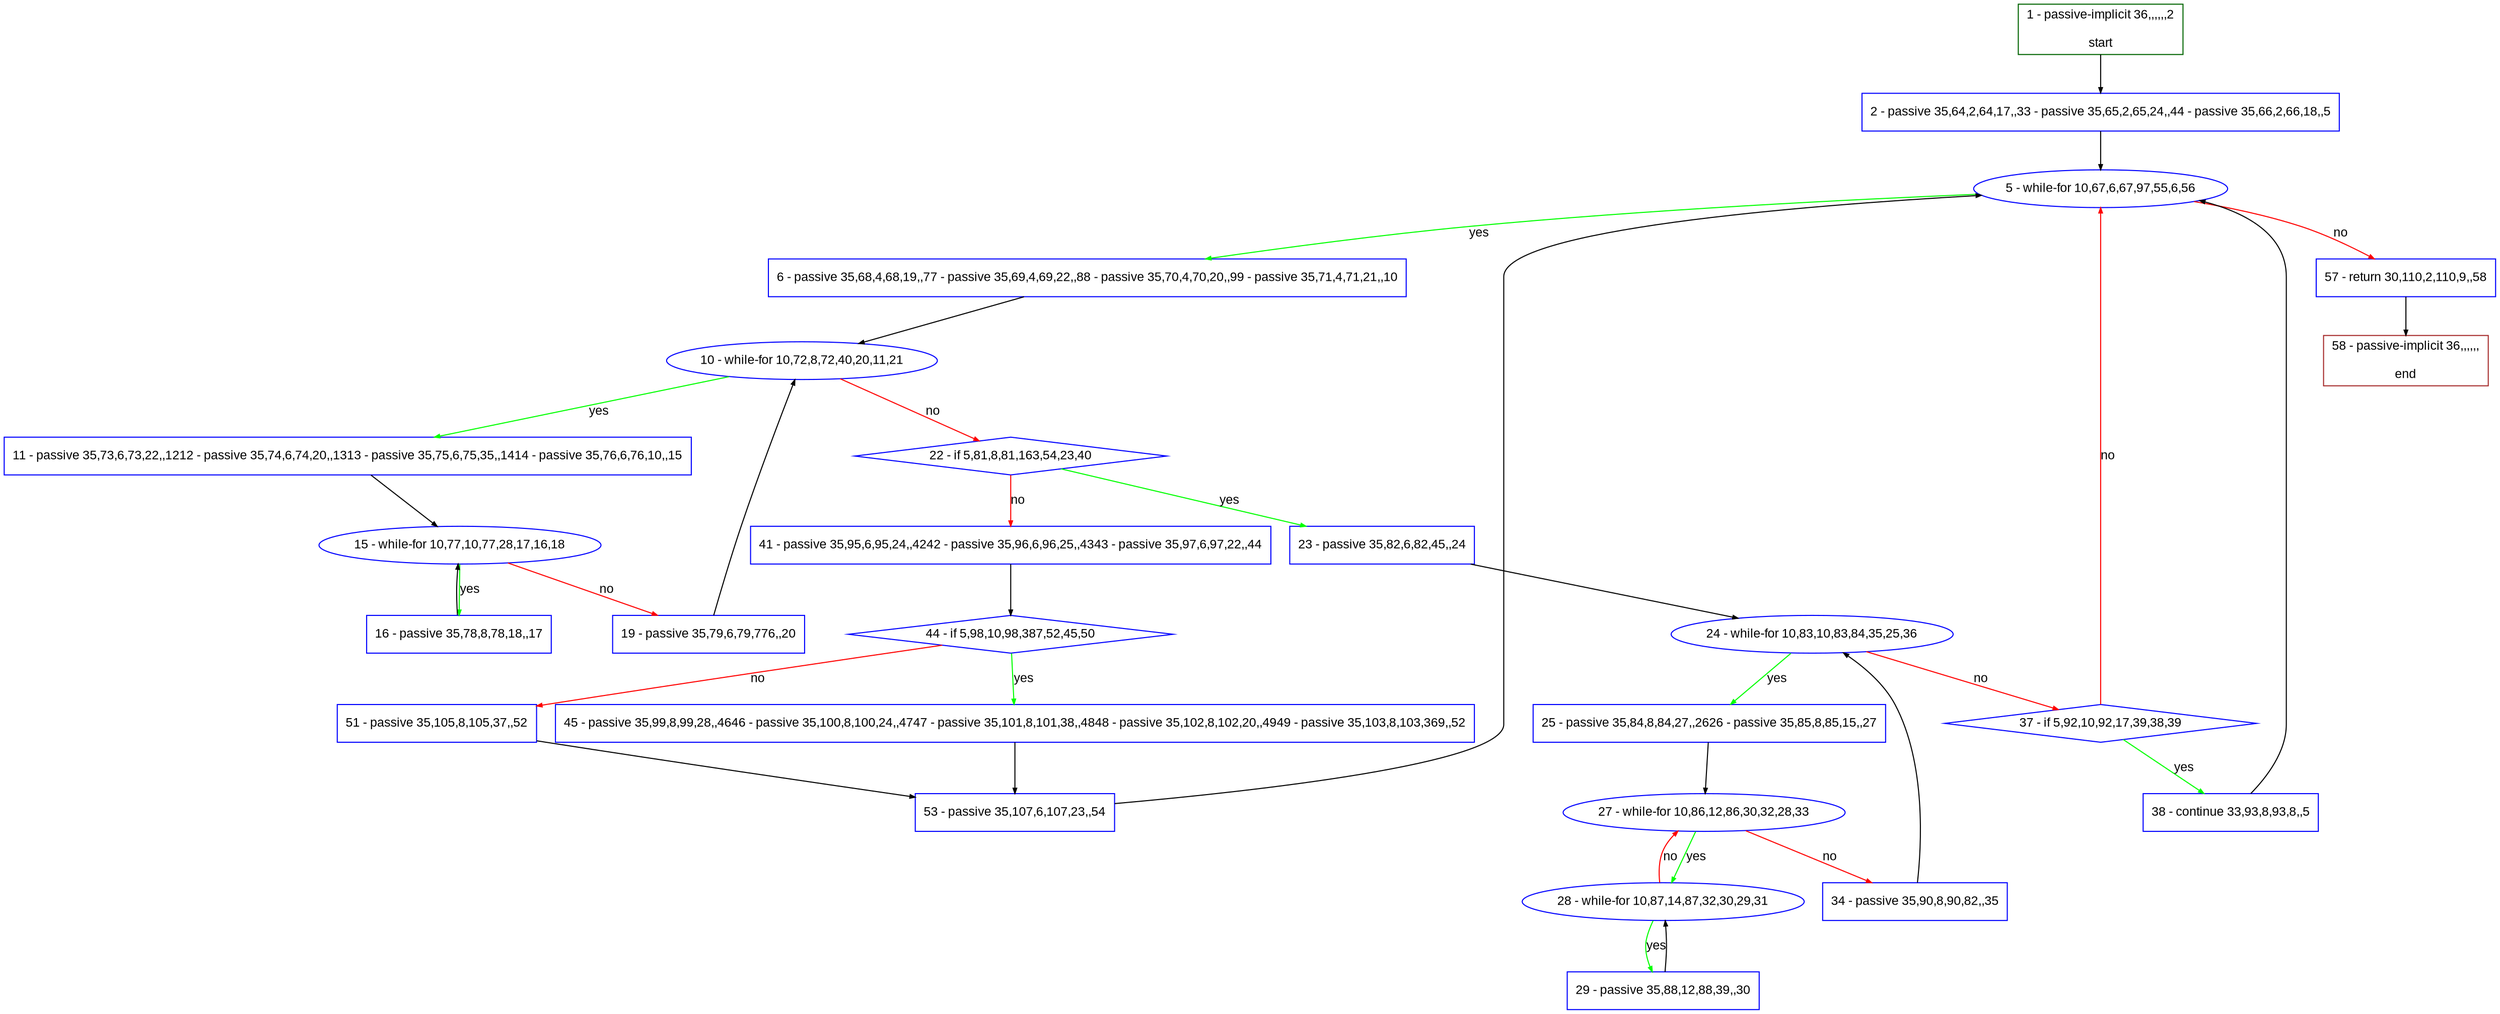 digraph "" {
  graph [pack="true", label="", fontsize="12", packmode="clust", fontname="Arial", fillcolor="#FFFFCC", bgcolor="white", style="rounded,filled", compound="true"];
  node [node_initialized="no", label="", color="grey", fontsize="12", fillcolor="white", fontname="Arial", style="filled", shape="rectangle", compound="true", fixedsize="false"];
  edge [fontcolor="black", arrowhead="normal", arrowtail="none", arrowsize="0.5", ltail="", label="", color="black", fontsize="12", lhead="", fontname="Arial", dir="forward", compound="true"];
  __N1 [label="2 - passive 35,64,2,64,17,,33 - passive 35,65,2,65,24,,44 - passive 35,66,2,66,18,,5", color="#0000ff", fillcolor="#ffffff", style="filled", shape="box"];
  __N2 [label="1 - passive-implicit 36,,,,,,2\n\nstart", color="#006400", fillcolor="#ffffff", style="filled", shape="box"];
  __N3 [label="5 - while-for 10,67,6,67,97,55,6,56", color="#0000ff", fillcolor="#ffffff", style="filled", shape="oval"];
  __N4 [label="6 - passive 35,68,4,68,19,,77 - passive 35,69,4,69,22,,88 - passive 35,70,4,70,20,,99 - passive 35,71,4,71,21,,10", color="#0000ff", fillcolor="#ffffff", style="filled", shape="box"];
  __N5 [label="57 - return 30,110,2,110,9,,58", color="#0000ff", fillcolor="#ffffff", style="filled", shape="box"];
  __N6 [label="10 - while-for 10,72,8,72,40,20,11,21", color="#0000ff", fillcolor="#ffffff", style="filled", shape="oval"];
  __N7 [label="11 - passive 35,73,6,73,22,,1212 - passive 35,74,6,74,20,,1313 - passive 35,75,6,75,35,,1414 - passive 35,76,6,76,10,,15", color="#0000ff", fillcolor="#ffffff", style="filled", shape="box"];
  __N8 [label="22 - if 5,81,8,81,163,54,23,40", color="#0000ff", fillcolor="#ffffff", style="filled", shape="diamond"];
  __N9 [label="15 - while-for 10,77,10,77,28,17,16,18", color="#0000ff", fillcolor="#ffffff", style="filled", shape="oval"];
  __N10 [label="16 - passive 35,78,8,78,18,,17", color="#0000ff", fillcolor="#ffffff", style="filled", shape="box"];
  __N11 [label="19 - passive 35,79,6,79,776,,20", color="#0000ff", fillcolor="#ffffff", style="filled", shape="box"];
  __N12 [label="23 - passive 35,82,6,82,45,,24", color="#0000ff", fillcolor="#ffffff", style="filled", shape="box"];
  __N13 [label="41 - passive 35,95,6,95,24,,4242 - passive 35,96,6,96,25,,4343 - passive 35,97,6,97,22,,44", color="#0000ff", fillcolor="#ffffff", style="filled", shape="box"];
  __N14 [label="24 - while-for 10,83,10,83,84,35,25,36", color="#0000ff", fillcolor="#ffffff", style="filled", shape="oval"];
  __N15 [label="25 - passive 35,84,8,84,27,,2626 - passive 35,85,8,85,15,,27", color="#0000ff", fillcolor="#ffffff", style="filled", shape="box"];
  __N16 [label="37 - if 5,92,10,92,17,39,38,39", color="#0000ff", fillcolor="#ffffff", style="filled", shape="diamond"];
  __N17 [label="27 - while-for 10,86,12,86,30,32,28,33", color="#0000ff", fillcolor="#ffffff", style="filled", shape="oval"];
  __N18 [label="28 - while-for 10,87,14,87,32,30,29,31", color="#0000ff", fillcolor="#ffffff", style="filled", shape="oval"];
  __N19 [label="34 - passive 35,90,8,90,82,,35", color="#0000ff", fillcolor="#ffffff", style="filled", shape="box"];
  __N20 [label="29 - passive 35,88,12,88,39,,30", color="#0000ff", fillcolor="#ffffff", style="filled", shape="box"];
  __N21 [label="38 - continue 33,93,8,93,8,,5", color="#0000ff", fillcolor="#ffffff", style="filled", shape="box"];
  __N22 [label="44 - if 5,98,10,98,387,52,45,50", color="#0000ff", fillcolor="#ffffff", style="filled", shape="diamond"];
  __N23 [label="45 - passive 35,99,8,99,28,,4646 - passive 35,100,8,100,24,,4747 - passive 35,101,8,101,38,,4848 - passive 35,102,8,102,20,,4949 - passive 35,103,8,103,369,,52", color="#0000ff", fillcolor="#ffffff", style="filled", shape="box"];
  __N24 [label="51 - passive 35,105,8,105,37,,52", color="#0000ff", fillcolor="#ffffff", style="filled", shape="box"];
  __N25 [label="53 - passive 35,107,6,107,23,,54", color="#0000ff", fillcolor="#ffffff", style="filled", shape="box"];
  __N26 [label="58 - passive-implicit 36,,,,,,\n\nend", color="#a52a2a", fillcolor="#ffffff", style="filled", shape="box"];
  __N2 -> __N1 [arrowhead="normal", arrowtail="none", color="#000000", label="", dir="forward"];
  __N1 -> __N3 [arrowhead="normal", arrowtail="none", color="#000000", label="", dir="forward"];
  __N3 -> __N4 [arrowhead="normal", arrowtail="none", color="#00ff00", label="yes", dir="forward"];
  __N3 -> __N5 [arrowhead="normal", arrowtail="none", color="#ff0000", label="no", dir="forward"];
  __N4 -> __N6 [arrowhead="normal", arrowtail="none", color="#000000", label="", dir="forward"];
  __N6 -> __N7 [arrowhead="normal", arrowtail="none", color="#00ff00", label="yes", dir="forward"];
  __N6 -> __N8 [arrowhead="normal", arrowtail="none", color="#ff0000", label="no", dir="forward"];
  __N7 -> __N9 [arrowhead="normal", arrowtail="none", color="#000000", label="", dir="forward"];
  __N9 -> __N10 [arrowhead="normal", arrowtail="none", color="#00ff00", label="yes", dir="forward"];
  __N10 -> __N9 [arrowhead="normal", arrowtail="none", color="#000000", label="", dir="forward"];
  __N9 -> __N11 [arrowhead="normal", arrowtail="none", color="#ff0000", label="no", dir="forward"];
  __N11 -> __N6 [arrowhead="normal", arrowtail="none", color="#000000", label="", dir="forward"];
  __N8 -> __N12 [arrowhead="normal", arrowtail="none", color="#00ff00", label="yes", dir="forward"];
  __N8 -> __N13 [arrowhead="normal", arrowtail="none", color="#ff0000", label="no", dir="forward"];
  __N12 -> __N14 [arrowhead="normal", arrowtail="none", color="#000000", label="", dir="forward"];
  __N14 -> __N15 [arrowhead="normal", arrowtail="none", color="#00ff00", label="yes", dir="forward"];
  __N14 -> __N16 [arrowhead="normal", arrowtail="none", color="#ff0000", label="no", dir="forward"];
  __N15 -> __N17 [arrowhead="normal", arrowtail="none", color="#000000", label="", dir="forward"];
  __N17 -> __N18 [arrowhead="normal", arrowtail="none", color="#00ff00", label="yes", dir="forward"];
  __N18 -> __N17 [arrowhead="normal", arrowtail="none", color="#ff0000", label="no", dir="forward"];
  __N17 -> __N19 [arrowhead="normal", arrowtail="none", color="#ff0000", label="no", dir="forward"];
  __N18 -> __N20 [arrowhead="normal", arrowtail="none", color="#00ff00", label="yes", dir="forward"];
  __N20 -> __N18 [arrowhead="normal", arrowtail="none", color="#000000", label="", dir="forward"];
  __N19 -> __N14 [arrowhead="normal", arrowtail="none", color="#000000", label="", dir="forward"];
  __N16 -> __N3 [arrowhead="normal", arrowtail="none", color="#ff0000", label="no", dir="forward"];
  __N16 -> __N21 [arrowhead="normal", arrowtail="none", color="#00ff00", label="yes", dir="forward"];
  __N21 -> __N3 [arrowhead="normal", arrowtail="none", color="#000000", label="", dir="forward"];
  __N13 -> __N22 [arrowhead="normal", arrowtail="none", color="#000000", label="", dir="forward"];
  __N22 -> __N23 [arrowhead="normal", arrowtail="none", color="#00ff00", label="yes", dir="forward"];
  __N22 -> __N24 [arrowhead="normal", arrowtail="none", color="#ff0000", label="no", dir="forward"];
  __N23 -> __N25 [arrowhead="normal", arrowtail="none", color="#000000", label="", dir="forward"];
  __N24 -> __N25 [arrowhead="normal", arrowtail="none", color="#000000", label="", dir="forward"];
  __N25 -> __N3 [arrowhead="normal", arrowtail="none", color="#000000", label="", dir="forward"];
  __N5 -> __N26 [arrowhead="normal", arrowtail="none", color="#000000", label="", dir="forward"];
}
